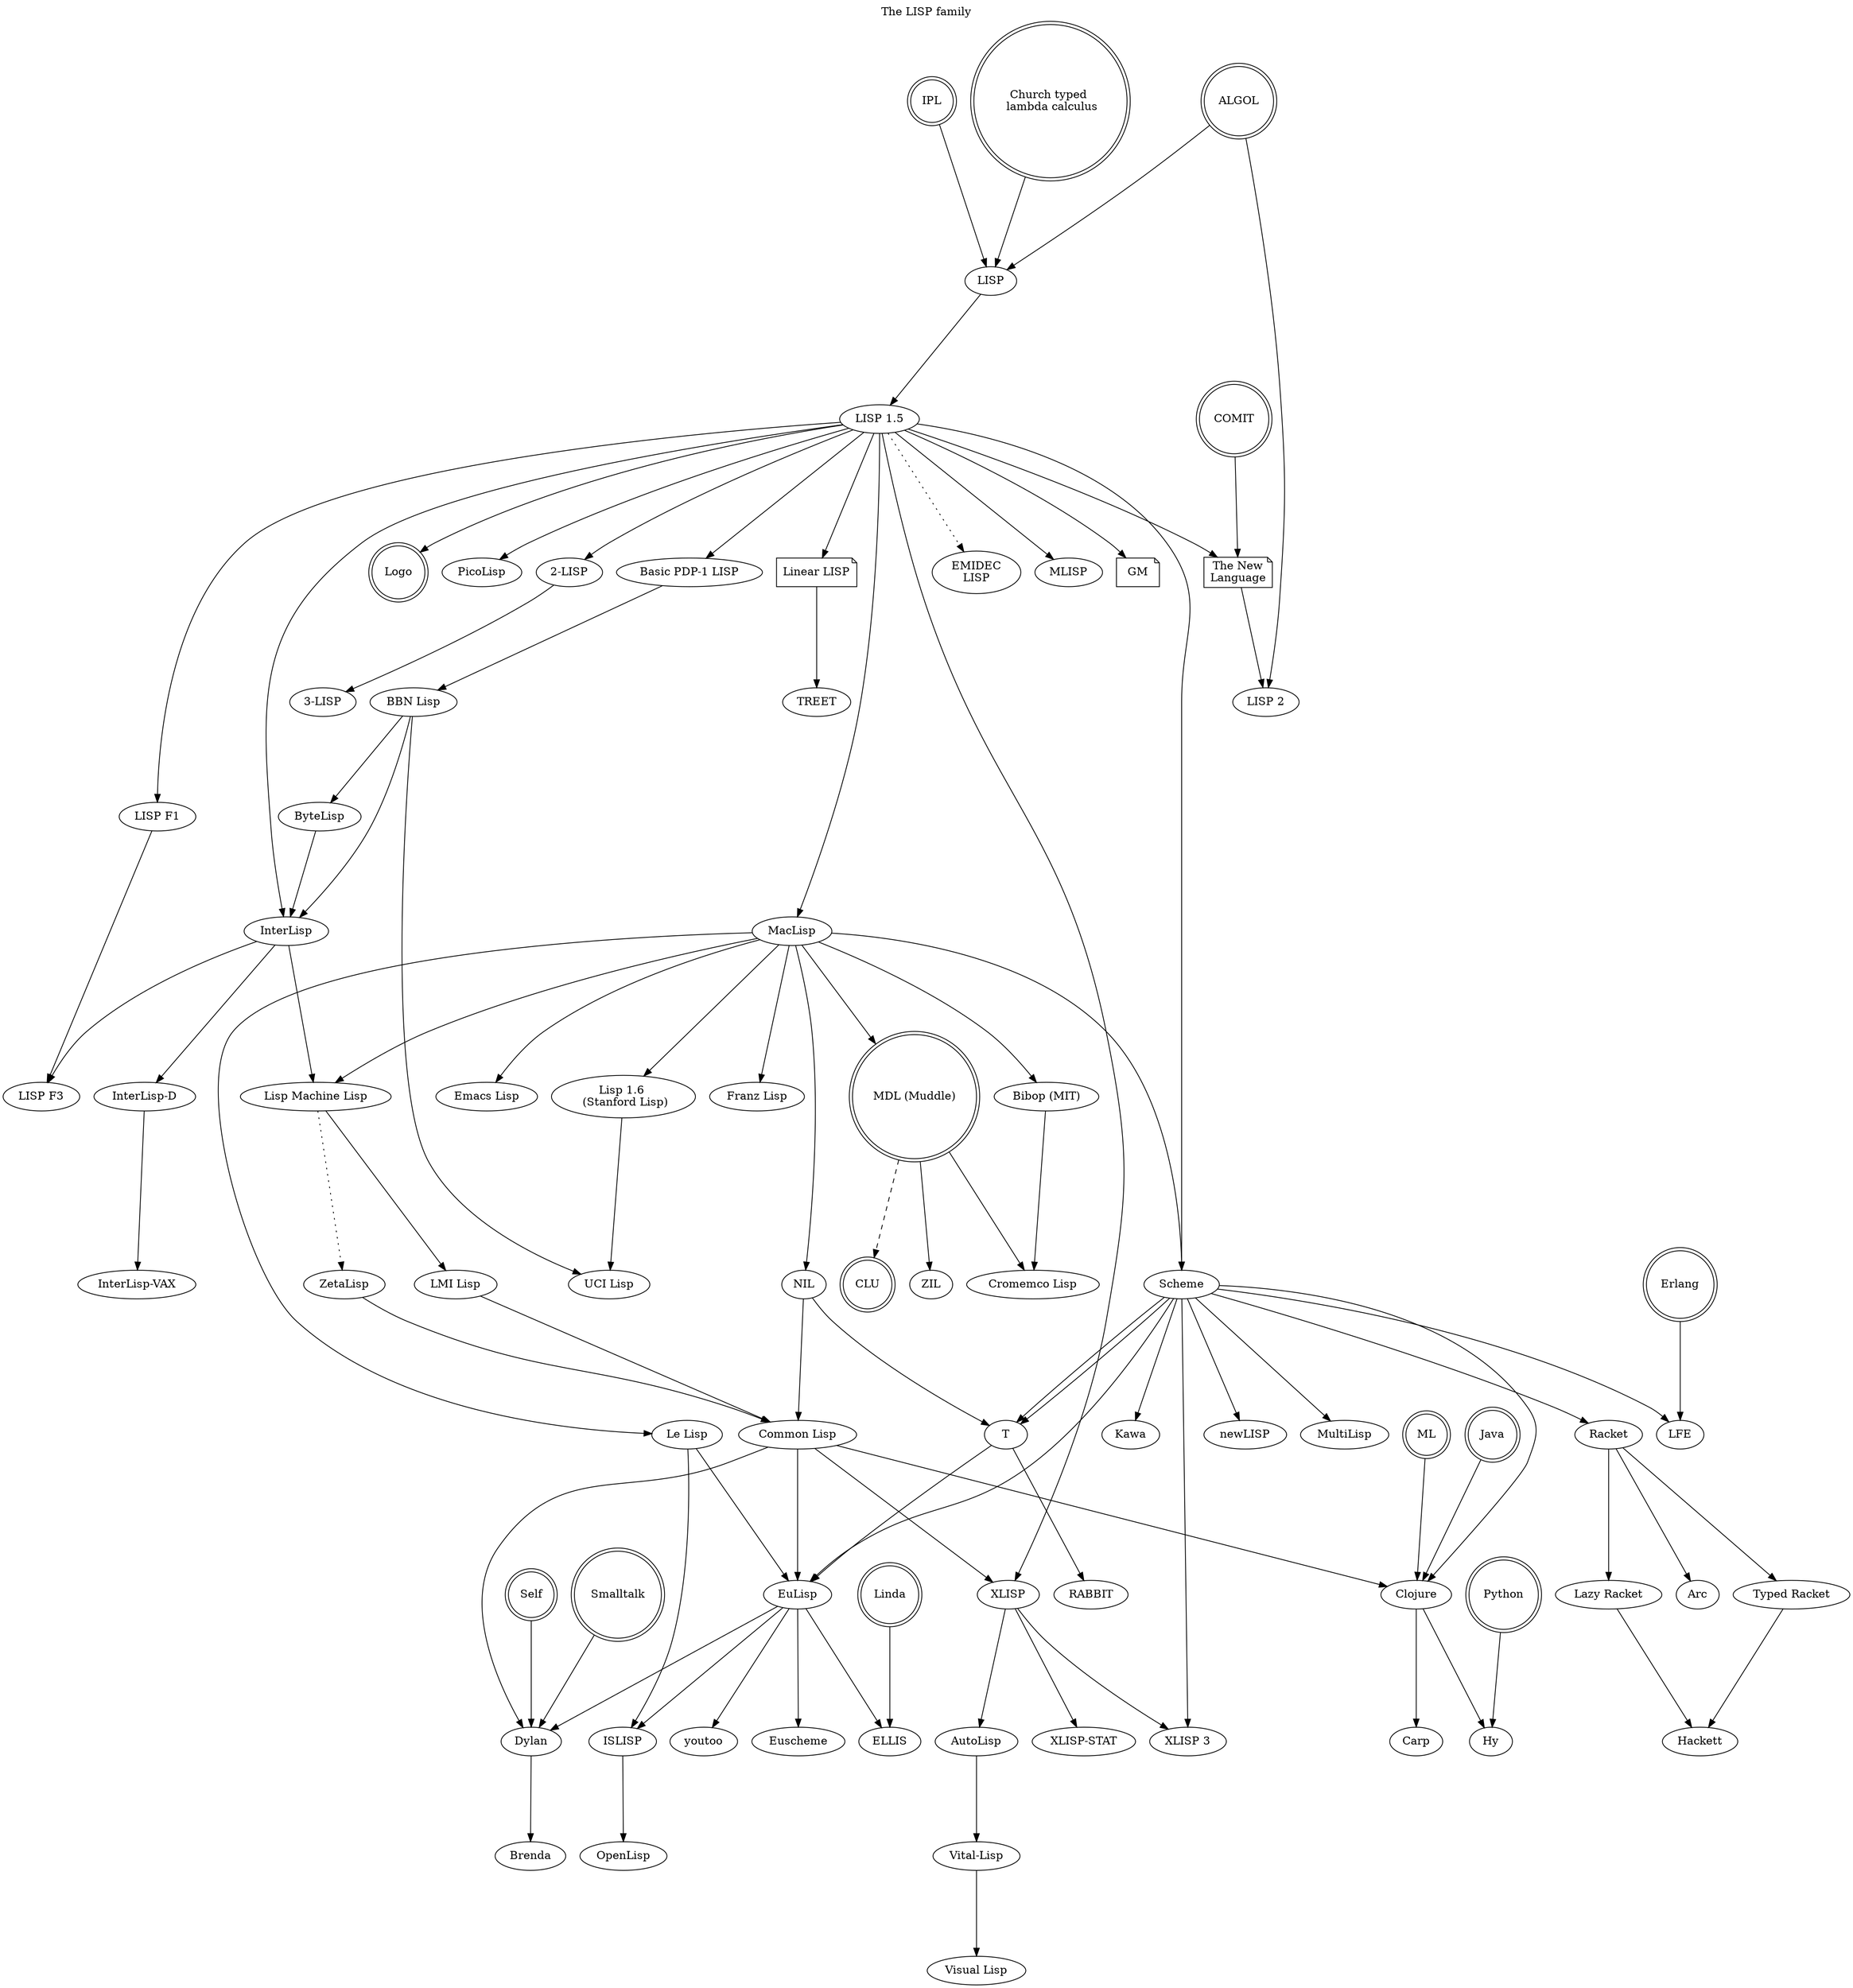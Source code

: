 # -*- graphviz-dot -*-
digraph FP
{
	graph[ranksep=1.5,
	      ratio="expand",
	      concentrate=false,
	      rank=new,
	      constraint=true,
	      label="The LISP family",
	      labelloc=t,
	      splines=true];

	// Entry and exit nodes from/into other languages are doublecircle formatted.
	// Dotted lines represent minor changes from one to another (e.g. renaming).
	// Dashed lines represent an implementation language relationship.
	// Note shapes mean that the language was described in a paper and didn't have an implementation.
	// Any changes should render on http://www.webgraphviz.com
	// A great lang reference at http://hopl.info/home.prx

	"IPL" -> "LISP";
	"IPL" [shape = doublecircle];
	"Church typed \n lambda calculus" -> "LISP";
	"Church typed \n lambda calculus" [shape = doublecircle];
	"ALGOL" -> "LISP";
	"ALGOL" [shape = doublecircle];
	"LISP" -> "LISP 1.5";
	"LISP 1.5" -> "InterLisp";
	"LISP 1.5" -> "Linear LISP";
	"Linear LISP" -> "TREET";
	"Linear LISP" [shape=note];
	"LISP 1.5" -> "MacLisp";
	"LISP 1.5" -> "Basic PDP-1 LISP";
	"LISP 1.5" -> "EMIDEC\nLISP" [style=dotted];
	"LISP 1.5" -> "MLISP";  // JMC's M-expression LISP
	"LISP 1.5" -> "The New\nLanguage";	
	"LISP 1.5" -> "GM"; // Graham Machine
	"COMIT" -> "The New\nLanguage";
	"COMIT" [shape = doublecircle];
	"The New\nLanguage" -> "LISP 2";
	"The New\nLanguage" [shape=note];
	"GM" [shape=note];
	"ALGOL" -> "LISP 2";	
	"MacLisp" -> "Lisp Machine Lisp";
	"MacLisp" -> "Bibop (MIT)";
	"MacLisp" -> "Lisp 1.6 \n (Stanford Lisp)";
	"Lisp 1.6 \n (Stanford Lisp)" -> "UCI Lisp";
	"Basic PDP-1 LISP" -> "BBN Lisp";
	"BBN Lisp" -> "UCI Lisp";
	"BBN Lisp" -> "InterLisp";
	"BBN Lisp" -> "ByteLisp" -> "InterLisp";
	"InterLisp" -> "Lisp Machine Lisp";
	"InterLisp" -> "InterLisp-D";
	"InterLisp-D" -> "InterLisp-VAX";
	"Lisp Machine Lisp" -> "ZetaLisp" [style=dotted];
	"Lisp Machine Lisp" -> "LMI Lisp";
	"ZetaLisp" -> "Common Lisp";
	"LMI Lisp" -> "Common Lisp";
	"MacLisp" -> "Scheme" -> "MultiLisp";
	"MacLisp" -> "MDL (Muddle)";
	"MDL (Muddle)" -> "Cromemco Lisp";
	"MDL (Muddle)" -> "ZIL";
	"MDL (Muddle)" -> "CLU" [style=dashed];
	"CLU" [shape = doublecircle];
	"MDL (Muddle)" [shape = doublecircle];
	"Bibop (MIT)" -> "Cromemco Lisp";
	"LISP 1.5" -> "XLISP" -> "AutoLisp" -> "Vital-Lisp";
	"Vital-Lisp" -> "Visual Lisp";
	"Common Lisp" -> "XLISP" -> "XLISP 3";
	"XLISP" -> "XLISP-STAT";
	"Scheme" -> "XLISP 3";
	"MacLisp" -> "Emacs Lisp";
	"MacLisp" -> "NIL" -> "Common Lisp" -> "Dylan";
	"Self" -> "Dylan";
	"Smalltalk" -> "Dylan";
	"Dylan" -> "Brenda";
	"Self" [shape = doublecircle];
	"Smalltalk" [shape = doublecircle];
	"NIL" -> "T";
	"Scheme" -> "T";
	"T" -> "EuLisp" -> "ISLISP" -> "OpenLisp";
	"T" -> "RABBIT";
	"Scheme" -> "Kawa";
	"Scheme" -> "newLISP";
	"LISP 1.5" -> "Logo";
	"Logo" [shape = doublecircle];
	"MacLisp" -> "Franz Lisp";
	"LISP 1.5" -> "Scheme" -> "T";
	"LISP 1.5" -> "PicoLisp";
	"Erlang" -> "LFE";
	"Erlang" [shape = doublecircle];
	"Scheme" -> "LFE";
	"LISP 1.5" -> "2-LISP" -> "3-LISP";
	"LISP 1.5" -> "LISP F1";
	"LISP F1" -> "LISP F3";
	"InterLisp" -> "LISP F3";
	"Scheme" -> "Racket" -> "Arc";
	"Racket" -> "Typed Racket" -> "Hackett";
	"Racket" -> "Lazy Racket" -> "Hackett";
	"Common Lisp" -> "Clojure";
	"Scheme" -> "Clojure";
	"ML" -> "Clojure";
	"ML" [shape = doublecircle];
	"Java" -> "Clojure";
	"Java" [shape = doublecircle];
	"Clojure" -> "Carp";
	"Clojure" -> "Hy";
	"Python" -> "Hy";
	"Python" [shape = doublecircle];
	"MacLisp" -> "Le Lisp" -> "EuLisp";
	"Scheme" -> "EuLisp";
	"Le Lisp" -> "ISLISP";
	"Common Lisp" -> "EuLisp" -> "Dylan";
	"EuLisp" -> "youtoo";
	"EuLisp" -> "ELLIS";
	"Linda" -> "ELLIS";
	"Linda" [shape = doublecircle];
	"EuLisp" -> "Euscheme";
}
